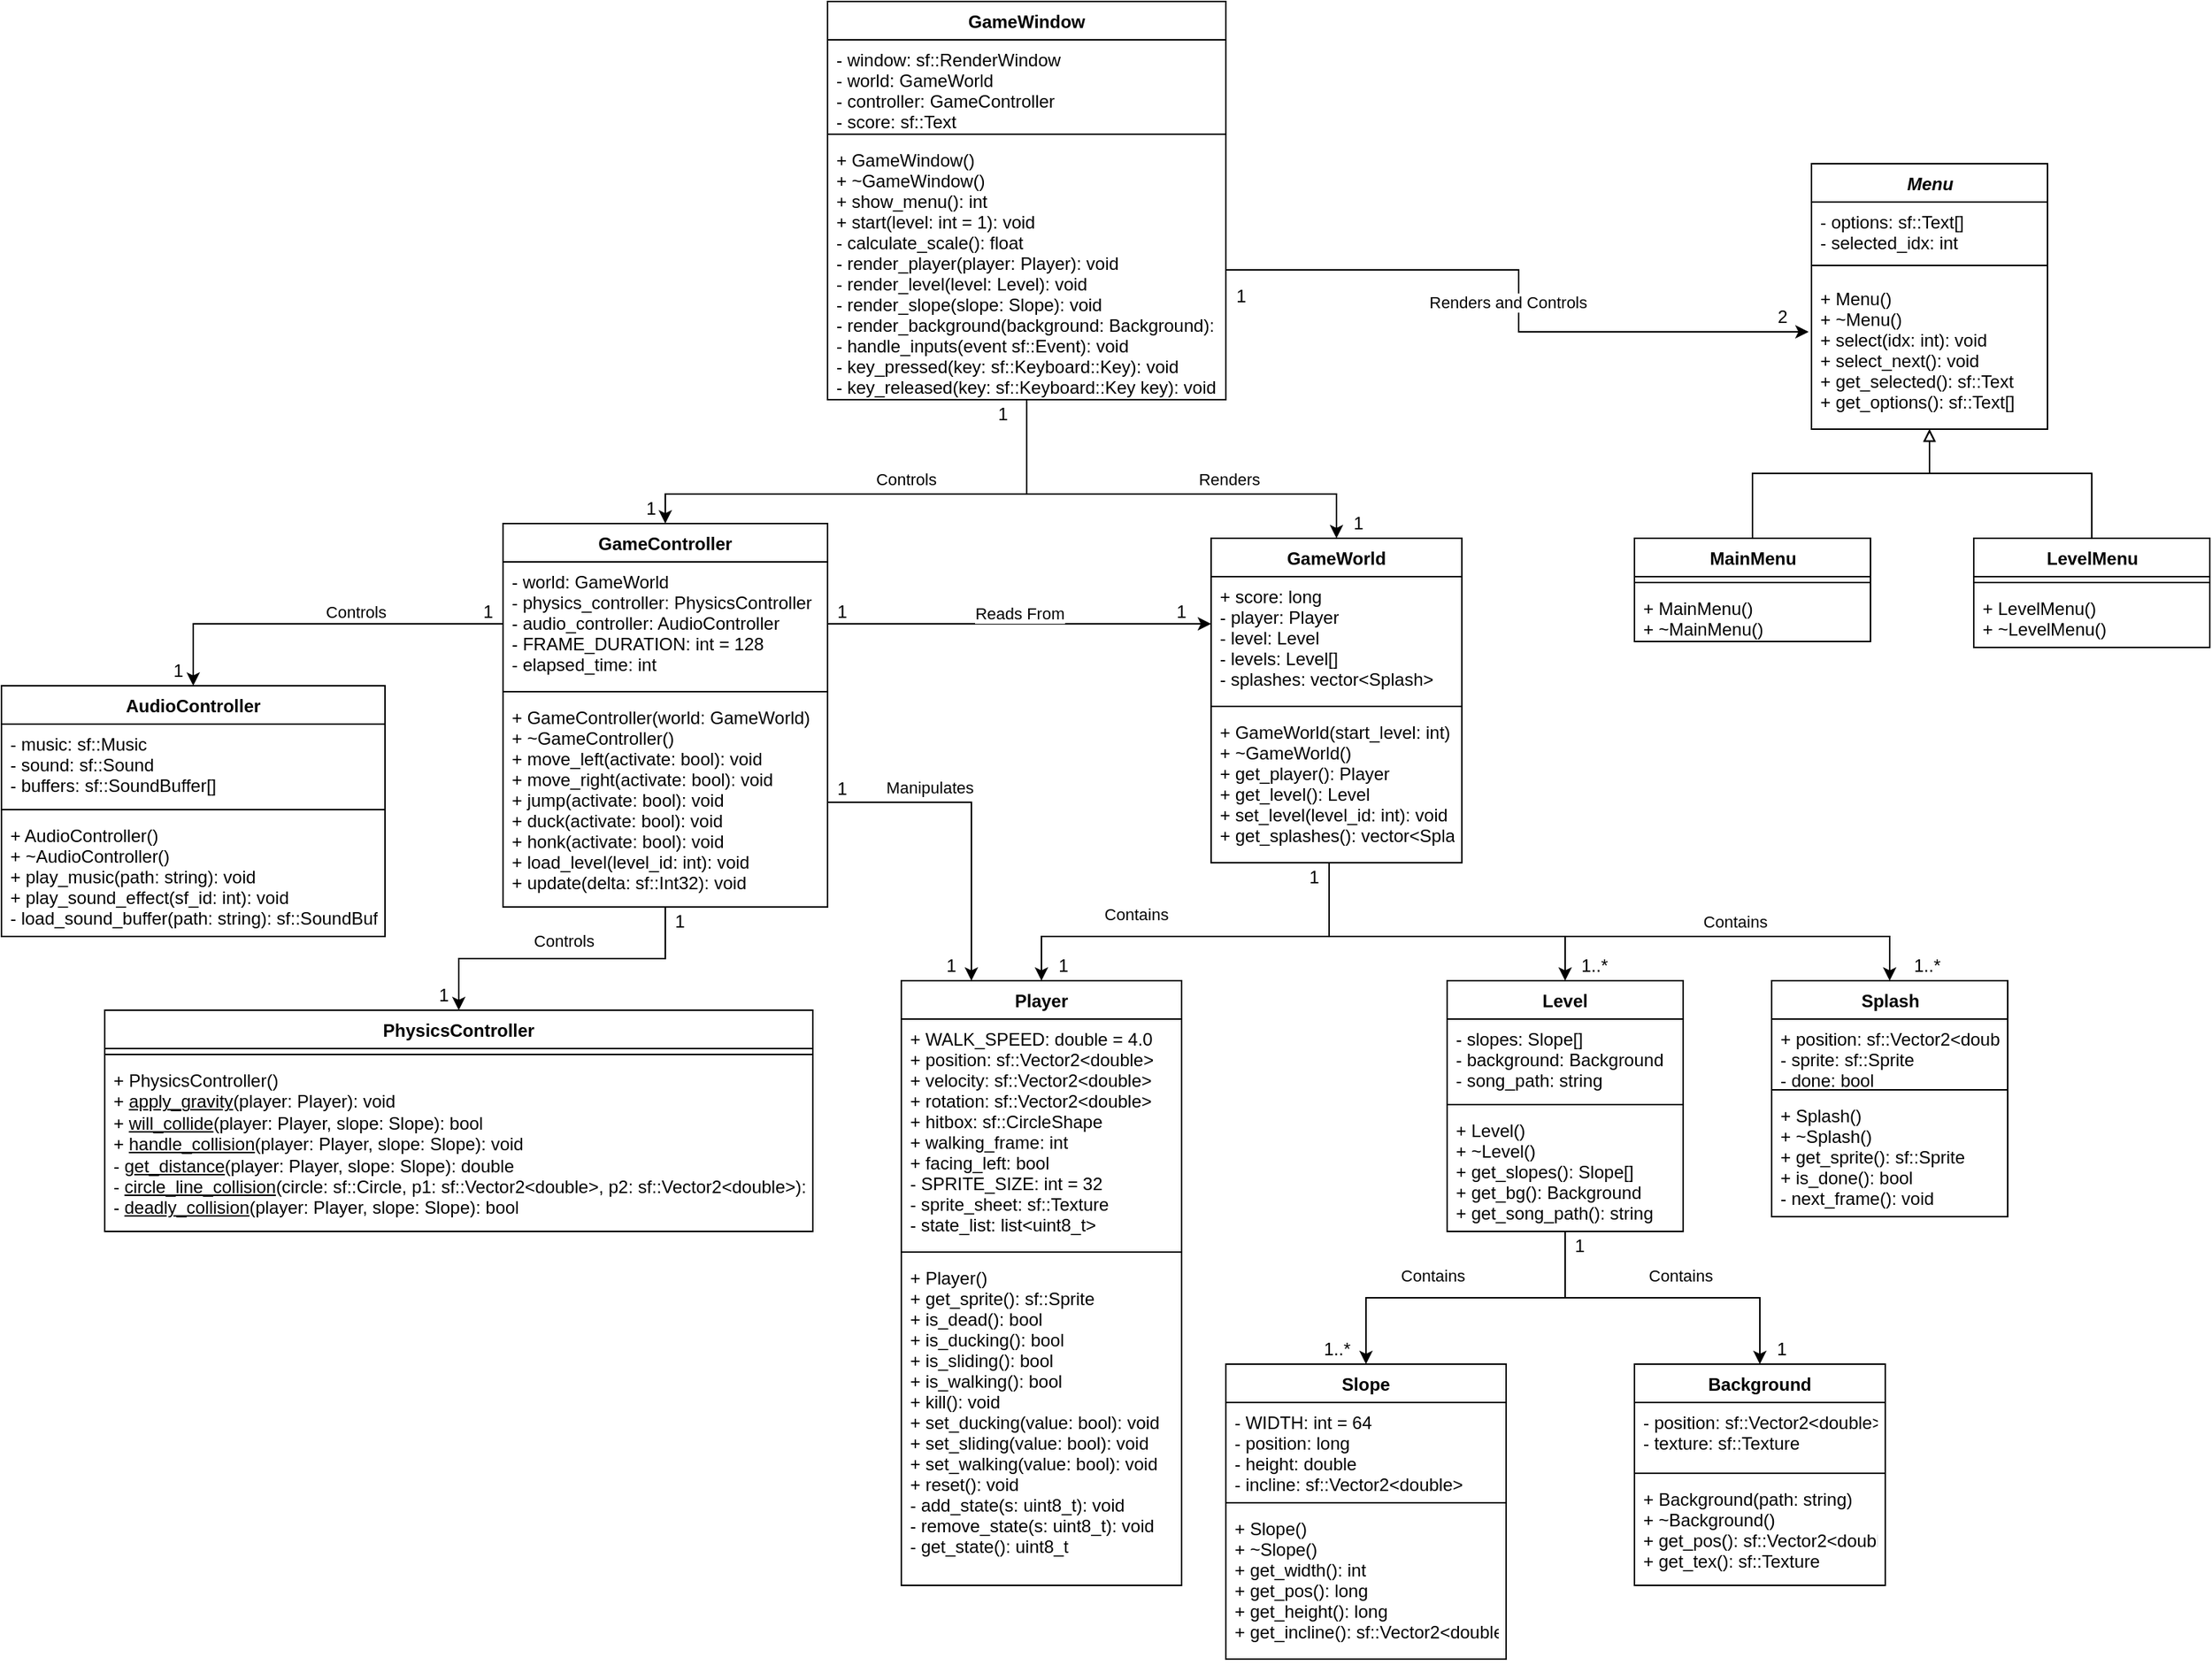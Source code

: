 <mxfile version="14.5.10" type="device"><diagram id="C5RBs43oDa-KdzZeNtuy" name="Page-1"><mxGraphModel dx="1277" dy="1945" grid="1" gridSize="10" guides="1" tooltips="1" connect="1" arrows="1" fold="1" page="1" pageScale="1" pageWidth="827" pageHeight="1169" math="0" shadow="0"><root><mxCell id="WIyWlLk6GJQsqaUBKTNV-0"/><mxCell id="WIyWlLk6GJQsqaUBKTNV-1" parent="WIyWlLk6GJQsqaUBKTNV-0"/><mxCell id="FPGtYIx3OwXAytiyDcyt-9" style="edgeStyle=orthogonalEdgeStyle;rounded=0;orthogonalLoop=1;jettySize=auto;html=1;exitX=0.5;exitY=1;exitDx=0;exitDy=0;entryX=0.5;entryY=0;entryDx=0;entryDy=0;" parent="WIyWlLk6GJQsqaUBKTNV-1" source="FPGtYIx3OwXAytiyDcyt-0" target="FPGtYIx3OwXAytiyDcyt-4" edge="1"><mxGeometry relative="1" as="geometry"><Array as="points"><mxPoint x="414" y="280"/><mxPoint x="169" y="280"/></Array></mxGeometry></mxCell><mxCell id="FPGtYIx3OwXAytiyDcyt-10" value="Controls" style="edgeLabel;html=1;align=center;verticalAlign=middle;resizable=0;points=[];" parent="FPGtYIx3OwXAytiyDcyt-9" vertex="1" connectable="0"><mxGeometry x="-0.326" y="1" relative="1" as="geometry"><mxPoint x="-35.59" y="-11" as="offset"/></mxGeometry></mxCell><mxCell id="jdO9IQjJDw6aLK4tdgTF-85" style="edgeStyle=orthogonalEdgeStyle;rounded=0;orthogonalLoop=1;jettySize=auto;html=1;exitX=0.5;exitY=1;exitDx=0;exitDy=0;entryX=0.5;entryY=0;entryDx=0;entryDy=0;" parent="WIyWlLk6GJQsqaUBKTNV-1" source="FPGtYIx3OwXAytiyDcyt-0" target="FPGtYIx3OwXAytiyDcyt-14" edge="1"><mxGeometry relative="1" as="geometry"><Array as="points"><mxPoint x="415" y="280"/><mxPoint x="625" y="280"/></Array></mxGeometry></mxCell><mxCell id="jdO9IQjJDw6aLK4tdgTF-86" value="Renders" style="edgeLabel;html=1;align=center;verticalAlign=middle;resizable=0;points=[];" parent="jdO9IQjJDw6aLK4tdgTF-85" vertex="1" connectable="0"><mxGeometry x="0.286" y="-1" relative="1" as="geometry"><mxPoint x="5" y="-11" as="offset"/></mxGeometry></mxCell><mxCell id="FPGtYIx3OwXAytiyDcyt-0" value="GameWindow" style="swimlane;fontStyle=1;align=center;verticalAlign=top;childLayout=stackLayout;horizontal=1;startSize=26;horizontalStack=0;resizeParent=1;resizeParentMax=0;resizeLast=0;collapsible=1;marginBottom=0;" parent="WIyWlLk6GJQsqaUBKTNV-1" vertex="1"><mxGeometry x="280" y="-54" width="270" height="270" as="geometry"/></mxCell><mxCell id="FPGtYIx3OwXAytiyDcyt-1" value="- window: sf::RenderWindow&#xA;- world: GameWorld&#xA;- controller: GameController&#xA;- score: sf::Text&#xA;" style="text;strokeColor=none;fillColor=none;align=left;verticalAlign=top;spacingLeft=4;spacingRight=4;overflow=hidden;rotatable=0;points=[[0,0.5],[1,0.5]];portConstraint=eastwest;" parent="FPGtYIx3OwXAytiyDcyt-0" vertex="1"><mxGeometry y="26" width="270" height="60" as="geometry"/></mxCell><mxCell id="FPGtYIx3OwXAytiyDcyt-2" value="" style="line;strokeWidth=1;fillColor=none;align=left;verticalAlign=middle;spacingTop=-1;spacingLeft=3;spacingRight=3;rotatable=0;labelPosition=right;points=[];portConstraint=eastwest;" parent="FPGtYIx3OwXAytiyDcyt-0" vertex="1"><mxGeometry y="86" width="270" height="8" as="geometry"/></mxCell><mxCell id="FPGtYIx3OwXAytiyDcyt-3" value="+ GameWindow()&#xA;+ ~GameWindow()&#xA;+ show_menu(): int&#xA;+ start(level: int = 1): void&#xA;- calculate_scale(): float&#xA;- render_player(player: Player): void&#xA;- render_level(level: Level): void&#xA;- render_slope(slope: Slope): void&#xA;- render_background(background: Background): void&#xA;- handle_inputs(event sf::Event): void&#xA;- key_pressed(key: sf::Keyboard::Key): void&#xA;- key_released(key: sf::Keyboard::Key key): void&#xA;&#xA;" style="text;strokeColor=none;fillColor=none;align=left;verticalAlign=top;spacingLeft=4;spacingRight=4;overflow=hidden;rotatable=0;points=[[0,0.5],[1,0.5]];portConstraint=eastwest;" parent="FPGtYIx3OwXAytiyDcyt-0" vertex="1"><mxGeometry y="94" width="270" height="176" as="geometry"/></mxCell><mxCell id="jdO9IQjJDw6aLK4tdgTF-69" style="edgeStyle=orthogonalEdgeStyle;rounded=0;orthogonalLoop=1;jettySize=auto;html=1;exitX=0.5;exitY=1;exitDx=0;exitDy=0;entryX=0.5;entryY=0;entryDx=0;entryDy=0;" parent="WIyWlLk6GJQsqaUBKTNV-1" source="FPGtYIx3OwXAytiyDcyt-4" target="jdO9IQjJDw6aLK4tdgTF-38" edge="1"><mxGeometry relative="1" as="geometry"/></mxCell><mxCell id="jdO9IQjJDw6aLK4tdgTF-70" value="Controls" style="edgeLabel;html=1;align=center;verticalAlign=middle;resizable=0;points=[];" parent="jdO9IQjJDw6aLK4tdgTF-69" vertex="1" connectable="0"><mxGeometry x="-0.068" y="-1" relative="1" as="geometry"><mxPoint x="-6.34" y="-11.5" as="offset"/></mxGeometry></mxCell><mxCell id="FPGtYIx3OwXAytiyDcyt-4" value="GameController" style="swimlane;fontStyle=1;align=center;verticalAlign=top;childLayout=stackLayout;horizontal=1;startSize=26;horizontalStack=0;resizeParent=1;resizeParentMax=0;resizeLast=0;collapsible=1;marginBottom=0;" parent="WIyWlLk6GJQsqaUBKTNV-1" vertex="1"><mxGeometry x="60" y="300" width="220" height="260" as="geometry"/></mxCell><mxCell id="FPGtYIx3OwXAytiyDcyt-5" value="- world: GameWorld&#xA;- physics_controller: PhysicsController&#xA;- audio_controller: AudioController&#xA;- FRAME_DURATION: int = 128&#xA;- elapsed_time: int&#xA;&#xA;&#xA;&#xA;" style="text;strokeColor=none;fillColor=none;align=left;verticalAlign=top;spacingLeft=4;spacingRight=4;overflow=hidden;rotatable=0;points=[[0,0.5],[1,0.5]];portConstraint=eastwest;" parent="FPGtYIx3OwXAytiyDcyt-4" vertex="1"><mxGeometry y="26" width="220" height="84" as="geometry"/></mxCell><mxCell id="FPGtYIx3OwXAytiyDcyt-6" value="" style="line;strokeWidth=1;fillColor=none;align=left;verticalAlign=middle;spacingTop=-1;spacingLeft=3;spacingRight=3;rotatable=0;labelPosition=right;points=[];portConstraint=eastwest;" parent="FPGtYIx3OwXAytiyDcyt-4" vertex="1"><mxGeometry y="110" width="220" height="8" as="geometry"/></mxCell><mxCell id="FPGtYIx3OwXAytiyDcyt-7" value="+ GameController(world: GameWorld)&#xA;+ ~GameController()&#xA;+ move_left(activate: bool): void&#xA;+ move_right(activate: bool): void&#xA;+ jump(activate: bool): void&#xA;+ duck(activate: bool): void&#xA;+ honk(activate: bool): void&#xA;+ load_level(level_id: int): void&#xA;+ update(delta: sf::Int32): void&#xA;" style="text;strokeColor=none;fillColor=none;align=left;verticalAlign=top;spacingLeft=4;spacingRight=4;overflow=hidden;rotatable=0;points=[[0,0.5],[1,0.5]];portConstraint=eastwest;" parent="FPGtYIx3OwXAytiyDcyt-4" vertex="1"><mxGeometry y="118" width="220" height="142" as="geometry"/></mxCell><mxCell id="FPGtYIx3OwXAytiyDcyt-11" value="1" style="text;html=1;strokeColor=none;fillColor=none;align=center;verticalAlign=middle;whiteSpace=wrap;rounded=0;" parent="WIyWlLk6GJQsqaUBKTNV-1" vertex="1"><mxGeometry x="384" y="216" width="30" height="20" as="geometry"/></mxCell><mxCell id="FPGtYIx3OwXAytiyDcyt-13" value="1" style="text;html=1;align=center;verticalAlign=middle;resizable=0;points=[];autosize=1;" parent="WIyWlLk6GJQsqaUBKTNV-1" vertex="1"><mxGeometry x="150" y="280" width="20" height="20" as="geometry"/></mxCell><mxCell id="jdO9IQjJDw6aLK4tdgTF-16" style="edgeStyle=orthogonalEdgeStyle;rounded=0;orthogonalLoop=1;jettySize=auto;html=1;exitX=0.5;exitY=1;exitDx=0;exitDy=0;entryX=0.5;entryY=0;entryDx=0;entryDy=0;" parent="WIyWlLk6GJQsqaUBKTNV-1" source="FPGtYIx3OwXAytiyDcyt-14" target="jdO9IQjJDw6aLK4tdgTF-0" edge="1"><mxGeometry relative="1" as="geometry"><Array as="points"><mxPoint x="620" y="580"/><mxPoint x="425" y="580"/></Array></mxGeometry></mxCell><mxCell id="jdO9IQjJDw6aLK4tdgTF-18" value="Contains" style="edgeLabel;html=1;align=center;verticalAlign=middle;resizable=0;points=[];" parent="jdO9IQjJDw6aLK4tdgTF-16" vertex="1" connectable="0"><mxGeometry x="0.192" y="-1" relative="1" as="geometry"><mxPoint x="-18.83" y="-14" as="offset"/></mxGeometry></mxCell><mxCell id="jdO9IQjJDw6aLK4tdgTF-79" style="edgeStyle=orthogonalEdgeStyle;rounded=0;orthogonalLoop=1;jettySize=auto;html=1;exitX=0.5;exitY=1;exitDx=0;exitDy=0;" parent="WIyWlLk6GJQsqaUBKTNV-1" source="FPGtYIx3OwXAytiyDcyt-14" target="jdO9IQjJDw6aLK4tdgTF-73" edge="1"><mxGeometry relative="1" as="geometry"><Array as="points"><mxPoint x="620" y="580"/><mxPoint x="1000" y="580"/></Array></mxGeometry></mxCell><mxCell id="jdO9IQjJDw6aLK4tdgTF-83" value="Contains" style="edgeLabel;html=1;align=center;verticalAlign=middle;resizable=0;points=[];" parent="jdO9IQjJDw6aLK4tdgTF-79" vertex="1" connectable="0"><mxGeometry x="0.419" y="-2" relative="1" as="geometry"><mxPoint y="-12" as="offset"/></mxGeometry></mxCell><mxCell id="jdO9IQjJDw6aLK4tdgTF-81" style="edgeStyle=orthogonalEdgeStyle;rounded=0;orthogonalLoop=1;jettySize=auto;html=1;exitX=0.5;exitY=1;exitDx=0;exitDy=0;entryX=0.5;entryY=0;entryDx=0;entryDy=0;" parent="WIyWlLk6GJQsqaUBKTNV-1" source="FPGtYIx3OwXAytiyDcyt-14" target="jdO9IQjJDw6aLK4tdgTF-47" edge="1"><mxGeometry relative="1" as="geometry"><Array as="points"><mxPoint x="620" y="580"/><mxPoint x="780" y="580"/></Array></mxGeometry></mxCell><mxCell id="FPGtYIx3OwXAytiyDcyt-14" value="GameWorld" style="swimlane;fontStyle=1;align=center;verticalAlign=top;childLayout=stackLayout;horizontal=1;startSize=26;horizontalStack=0;resizeParent=1;resizeParentMax=0;resizeLast=0;collapsible=1;marginBottom=0;" parent="WIyWlLk6GJQsqaUBKTNV-1" vertex="1"><mxGeometry x="540" y="310" width="170" height="220" as="geometry"/></mxCell><mxCell id="FPGtYIx3OwXAytiyDcyt-15" value="+ score: long&#xA;- player: Player&#xA;- level: Level&#xA;- levels: Level[]&#xA;- splashes: vector&lt;Splash&gt;&#xA;&#xA;" style="text;strokeColor=none;fillColor=none;align=left;verticalAlign=top;spacingLeft=4;spacingRight=4;overflow=hidden;rotatable=0;points=[[0,0.5],[1,0.5]];portConstraint=eastwest;" parent="FPGtYIx3OwXAytiyDcyt-14" vertex="1"><mxGeometry y="26" width="170" height="84" as="geometry"/></mxCell><mxCell id="FPGtYIx3OwXAytiyDcyt-16" value="" style="line;strokeWidth=1;fillColor=none;align=left;verticalAlign=middle;spacingTop=-1;spacingLeft=3;spacingRight=3;rotatable=0;labelPosition=right;points=[];portConstraint=eastwest;" parent="FPGtYIx3OwXAytiyDcyt-14" vertex="1"><mxGeometry y="110" width="170" height="8" as="geometry"/></mxCell><mxCell id="FPGtYIx3OwXAytiyDcyt-17" value="+ GameWorld(start_level: int)&#xA;+ ~GameWorld()&#xA;+ get_player(): Player&#xA;+ get_level(): Level&#xA;+ set_level(level_id: int): void&#xA;+ get_splashes(): vector&lt;Splash&gt;&#xA;&#xA;&#xA;" style="text;strokeColor=none;fillColor=none;align=left;verticalAlign=top;spacingLeft=4;spacingRight=4;overflow=hidden;rotatable=0;points=[[0,0.5],[1,0.5]];portConstraint=eastwest;" parent="FPGtYIx3OwXAytiyDcyt-14" vertex="1"><mxGeometry y="118" width="170" height="102" as="geometry"/></mxCell><mxCell id="FPGtYIx3OwXAytiyDcyt-21" value="1" style="text;html=1;strokeColor=none;fillColor=none;align=center;verticalAlign=middle;whiteSpace=wrap;rounded=0;" parent="WIyWlLk6GJQsqaUBKTNV-1" vertex="1"><mxGeometry x="620" y="290" width="40" height="20" as="geometry"/></mxCell><mxCell id="jdO9IQjJDw6aLK4tdgTF-0" value="Player" style="swimlane;fontStyle=1;align=center;verticalAlign=top;childLayout=stackLayout;horizontal=1;startSize=26;horizontalStack=0;resizeParent=1;resizeParentMax=0;resizeLast=0;collapsible=1;marginBottom=0;" parent="WIyWlLk6GJQsqaUBKTNV-1" vertex="1"><mxGeometry x="330" y="610" width="190" height="410" as="geometry"/></mxCell><mxCell id="jdO9IQjJDw6aLK4tdgTF-1" value="+ WALK_SPEED: double = 4.0&#xA;+ position: sf::Vector2&lt;double&gt;&#xA;+ velocity: sf::Vector2&lt;double&gt;&#xA;+ rotation: sf::Vector2&lt;double&gt;&#xA;+ hitbox: sf::CircleShape&#xA;+ walking_frame: int&#xA;+ facing_left: bool&#xA;- SPRITE_SIZE: int = 32&#xA;- sprite_sheet: sf::Texture&#xA;- state_list: list&lt;uint8_t&gt;&#xA;&#xA;&#xA;" style="text;strokeColor=none;fillColor=none;align=left;verticalAlign=top;spacingLeft=4;spacingRight=4;overflow=hidden;rotatable=0;points=[[0,0.5],[1,0.5]];portConstraint=eastwest;" parent="jdO9IQjJDw6aLK4tdgTF-0" vertex="1"><mxGeometry y="26" width="190" height="154" as="geometry"/></mxCell><mxCell id="jdO9IQjJDw6aLK4tdgTF-2" value="" style="line;strokeWidth=1;fillColor=none;align=left;verticalAlign=middle;spacingTop=-1;spacingLeft=3;spacingRight=3;rotatable=0;labelPosition=right;points=[];portConstraint=eastwest;" parent="jdO9IQjJDw6aLK4tdgTF-0" vertex="1"><mxGeometry y="180" width="190" height="8" as="geometry"/></mxCell><mxCell id="jdO9IQjJDw6aLK4tdgTF-3" value="+ Player()&#xA;+ get_sprite(): sf::Sprite&#xA;+ is_dead(): bool&#xA;+ is_ducking(): bool&#xA;+ is_sliding(): bool&#xA;+ is_walking(): bool&#xA;+ kill(): void&#xA;+ set_ducking(value: bool): void&#xA;+ set_sliding(value: bool): void&#xA;+ set_walking(value: bool): void&#xA;+ reset(): void&#xA;- add_state(s: uint8_t): void&#xA;- remove_state(s: uint8_t): void&#xA;- get_state(): uint8_t&#xA;&#xA;" style="text;strokeColor=none;fillColor=none;align=left;verticalAlign=top;spacingLeft=4;spacingRight=4;overflow=hidden;rotatable=0;points=[[0,0.5],[1,0.5]];portConstraint=eastwest;" parent="jdO9IQjJDw6aLK4tdgTF-0" vertex="1"><mxGeometry y="188" width="190" height="222" as="geometry"/></mxCell><mxCell id="jdO9IQjJDw6aLK4tdgTF-4" value="Slope" style="swimlane;fontStyle=1;align=center;verticalAlign=top;childLayout=stackLayout;horizontal=1;startSize=26;horizontalStack=0;resizeParent=1;resizeParentMax=0;resizeLast=0;collapsible=1;marginBottom=0;" parent="WIyWlLk6GJQsqaUBKTNV-1" vertex="1"><mxGeometry x="550" y="870" width="190" height="200" as="geometry"/></mxCell><mxCell id="jdO9IQjJDw6aLK4tdgTF-5" value="- WIDTH: int = 64&#xA;- position: long&#xA;- height: double&#xA;- incline: sf::Vector2&lt;double&gt;" style="text;strokeColor=none;fillColor=none;align=left;verticalAlign=top;spacingLeft=4;spacingRight=4;overflow=hidden;rotatable=0;points=[[0,0.5],[1,0.5]];portConstraint=eastwest;" parent="jdO9IQjJDw6aLK4tdgTF-4" vertex="1"><mxGeometry y="26" width="190" height="64" as="geometry"/></mxCell><mxCell id="jdO9IQjJDw6aLK4tdgTF-6" value="" style="line;strokeWidth=1;fillColor=none;align=left;verticalAlign=middle;spacingTop=-1;spacingLeft=3;spacingRight=3;rotatable=0;labelPosition=right;points=[];portConstraint=eastwest;" parent="jdO9IQjJDw6aLK4tdgTF-4" vertex="1"><mxGeometry y="90" width="190" height="8" as="geometry"/></mxCell><mxCell id="jdO9IQjJDw6aLK4tdgTF-7" value="+ Slope()&#xA;+ ~Slope()&#xA;+ get_width(): int&#xA;+ get_pos(): long&#xA;+ get_height(): long&#xA;+ get_incline(): sf::Vector2&lt;double&gt;&#xA;" style="text;strokeColor=none;fillColor=none;align=left;verticalAlign=top;spacingLeft=4;spacingRight=4;overflow=hidden;rotatable=0;points=[[0,0.5],[1,0.5]];portConstraint=eastwest;" parent="jdO9IQjJDw6aLK4tdgTF-4" vertex="1"><mxGeometry y="98" width="190" height="102" as="geometry"/></mxCell><mxCell id="jdO9IQjJDw6aLK4tdgTF-12" value="Background" style="swimlane;fontStyle=1;align=center;verticalAlign=top;childLayout=stackLayout;horizontal=1;startSize=26;horizontalStack=0;resizeParent=1;resizeParentMax=0;resizeLast=0;collapsible=1;marginBottom=0;" parent="WIyWlLk6GJQsqaUBKTNV-1" vertex="1"><mxGeometry x="827" y="870" width="170" height="150" as="geometry"/></mxCell><mxCell id="jdO9IQjJDw6aLK4tdgTF-13" value="- position: sf::Vector2&lt;double&gt;&#xA;- texture: sf::Texture&#xA;" style="text;strokeColor=none;fillColor=none;align=left;verticalAlign=top;spacingLeft=4;spacingRight=4;overflow=hidden;rotatable=0;points=[[0,0.5],[1,0.5]];portConstraint=eastwest;" parent="jdO9IQjJDw6aLK4tdgTF-12" vertex="1"><mxGeometry y="26" width="170" height="44" as="geometry"/></mxCell><mxCell id="jdO9IQjJDw6aLK4tdgTF-14" value="" style="line;strokeWidth=1;fillColor=none;align=left;verticalAlign=middle;spacingTop=-1;spacingLeft=3;spacingRight=3;rotatable=0;labelPosition=right;points=[];portConstraint=eastwest;" parent="jdO9IQjJDw6aLK4tdgTF-12" vertex="1"><mxGeometry y="70" width="170" height="8" as="geometry"/></mxCell><mxCell id="jdO9IQjJDw6aLK4tdgTF-15" value="+ Background(path: string)&#xA;+ ~Background()&#xA;+ get_pos(): sf::Vector2&lt;double&gt;&#xA;+ get_tex(): sf::Texture&#xA;" style="text;strokeColor=none;fillColor=none;align=left;verticalAlign=top;spacingLeft=4;spacingRight=4;overflow=hidden;rotatable=0;points=[[0,0.5],[1,0.5]];portConstraint=eastwest;" parent="jdO9IQjJDw6aLK4tdgTF-12" vertex="1"><mxGeometry y="78" width="170" height="72" as="geometry"/></mxCell><mxCell id="jdO9IQjJDw6aLK4tdgTF-20" value="1" style="text;html=1;strokeColor=none;fillColor=none;align=center;verticalAlign=middle;whiteSpace=wrap;rounded=0;" parent="WIyWlLk6GJQsqaUBKTNV-1" vertex="1"><mxGeometry x="590" y="530" width="40" height="20" as="geometry"/></mxCell><mxCell id="jdO9IQjJDw6aLK4tdgTF-21" value="1" style="text;html=1;strokeColor=none;fillColor=none;align=center;verticalAlign=middle;whiteSpace=wrap;rounded=0;" parent="WIyWlLk6GJQsqaUBKTNV-1" vertex="1"><mxGeometry x="420" y="590" width="40" height="20" as="geometry"/></mxCell><mxCell id="jdO9IQjJDw6aLK4tdgTF-22" value="1..*" style="text;html=1;strokeColor=none;fillColor=none;align=center;verticalAlign=middle;whiteSpace=wrap;rounded=0;" parent="WIyWlLk6GJQsqaUBKTNV-1" vertex="1"><mxGeometry x="780" y="590" width="40" height="20" as="geometry"/></mxCell><mxCell id="jdO9IQjJDw6aLK4tdgTF-29" value="1..*" style="text;html=1;align=center;verticalAlign=middle;resizable=0;points=[];autosize=1;" parent="WIyWlLk6GJQsqaUBKTNV-1" vertex="1"><mxGeometry x="610" y="850" width="30" height="20" as="geometry"/></mxCell><mxCell id="jdO9IQjJDw6aLK4tdgTF-33" value="1" style="text;html=1;strokeColor=none;fillColor=none;align=center;verticalAlign=middle;whiteSpace=wrap;rounded=0;" parent="WIyWlLk6GJQsqaUBKTNV-1" vertex="1"><mxGeometry x="907" y="850" width="40" height="20" as="geometry"/></mxCell><mxCell id="jdO9IQjJDw6aLK4tdgTF-38" value="PhysicsController" style="swimlane;fontStyle=1;align=center;verticalAlign=top;childLayout=stackLayout;horizontal=1;startSize=26;horizontalStack=0;resizeParent=1;resizeParentMax=0;resizeLast=0;collapsible=1;marginBottom=0;" parent="WIyWlLk6GJQsqaUBKTNV-1" vertex="1"><mxGeometry x="-210" y="630" width="480" height="150" as="geometry"/></mxCell><mxCell id="jdO9IQjJDw6aLK4tdgTF-40" value="" style="line;strokeWidth=1;fillColor=none;align=left;verticalAlign=middle;spacingTop=-1;spacingLeft=3;spacingRight=3;rotatable=0;labelPosition=right;points=[];portConstraint=eastwest;" parent="jdO9IQjJDw6aLK4tdgTF-38" vertex="1"><mxGeometry y="26" width="480" height="8" as="geometry"/></mxCell><mxCell id="jdO9IQjJDw6aLK4tdgTF-41" value="+ PhysicsController()&lt;br&gt;+ &lt;u&gt;apply_gravity&lt;/u&gt;(player: Player): void&lt;br&gt;+ &lt;u&gt;will_collide&lt;/u&gt;(player: Player, slope: Slope): bool&lt;br&gt;+ &lt;u&gt;handle_collision&lt;/u&gt;(player: Player, slope: Slope): void&lt;br&gt;- &lt;u&gt;get_distance&lt;/u&gt;(player: Player, slope: Slope): double&lt;br&gt;- &lt;u&gt;circle_line_collision&lt;/u&gt;(circle: sf::Circle, p1: sf::Vector2&amp;lt;double&amp;gt;, p2: sf::Vector2&amp;lt;double&amp;gt;): bool&lt;br&gt;- &lt;u&gt;deadly_collision&lt;/u&gt;(player: Player, slope: Slope): bool" style="text;strokeColor=none;fillColor=none;align=left;verticalAlign=top;spacingLeft=4;spacingRight=4;overflow=hidden;rotatable=0;points=[[0,0.5],[1,0.5]];portConstraint=eastwest;html=1;" parent="jdO9IQjJDw6aLK4tdgTF-38" vertex="1"><mxGeometry y="34" width="480" height="116" as="geometry"/></mxCell><mxCell id="jdO9IQjJDw6aLK4tdgTF-43" style="edgeStyle=orthogonalEdgeStyle;rounded=0;orthogonalLoop=1;jettySize=auto;html=1;exitX=1;exitY=0.5;exitDx=0;exitDy=0;entryX=0.25;entryY=0;entryDx=0;entryDy=0;" parent="WIyWlLk6GJQsqaUBKTNV-1" source="FPGtYIx3OwXAytiyDcyt-7" target="jdO9IQjJDw6aLK4tdgTF-0" edge="1"><mxGeometry relative="1" as="geometry"/></mxCell><mxCell id="jdO9IQjJDw6aLK4tdgTF-44" value="Manipulates" style="edgeLabel;html=1;align=center;verticalAlign=middle;resizable=0;points=[];" parent="jdO9IQjJDw6aLK4tdgTF-43" vertex="1" connectable="0"><mxGeometry x="-0.356" y="1" relative="1" as="geometry"><mxPoint x="-2.07" y="-9" as="offset"/></mxGeometry></mxCell><mxCell id="jdO9IQjJDw6aLK4tdgTF-45" value="1" style="text;html=1;strokeColor=none;fillColor=none;align=center;verticalAlign=middle;whiteSpace=wrap;rounded=0;" parent="WIyWlLk6GJQsqaUBKTNV-1" vertex="1"><mxGeometry x="270" y="470" width="40" height="20" as="geometry"/></mxCell><mxCell id="jdO9IQjJDw6aLK4tdgTF-46" value="1" style="text;html=1;strokeColor=none;fillColor=none;align=center;verticalAlign=middle;whiteSpace=wrap;rounded=0;" parent="WIyWlLk6GJQsqaUBKTNV-1" vertex="1"><mxGeometry x="344" y="590" width="40" height="20" as="geometry"/></mxCell><mxCell id="jdO9IQjJDw6aLK4tdgTF-52" style="edgeStyle=orthogonalEdgeStyle;rounded=0;orthogonalLoop=1;jettySize=auto;html=1;exitX=0.5;exitY=1;exitDx=0;exitDy=0;entryX=0.5;entryY=0;entryDx=0;entryDy=0;" parent="WIyWlLk6GJQsqaUBKTNV-1" source="jdO9IQjJDw6aLK4tdgTF-47" target="jdO9IQjJDw6aLK4tdgTF-4" edge="1"><mxGeometry relative="1" as="geometry"/></mxCell><mxCell id="jdO9IQjJDw6aLK4tdgTF-54" value="Contains" style="edgeLabel;html=1;align=center;verticalAlign=middle;resizable=0;points=[];" parent="jdO9IQjJDw6aLK4tdgTF-52" vertex="1" connectable="0"><mxGeometry x="-0.21" y="3" relative="1" as="geometry"><mxPoint x="-46.03" y="-18" as="offset"/></mxGeometry></mxCell><mxCell id="jdO9IQjJDw6aLK4tdgTF-53" style="edgeStyle=orthogonalEdgeStyle;rounded=0;orthogonalLoop=1;jettySize=auto;html=1;exitX=0.5;exitY=1;exitDx=0;exitDy=0;entryX=0.5;entryY=0;entryDx=0;entryDy=0;" parent="WIyWlLk6GJQsqaUBKTNV-1" source="jdO9IQjJDw6aLK4tdgTF-47" target="jdO9IQjJDw6aLK4tdgTF-12" edge="1"><mxGeometry relative="1" as="geometry"/></mxCell><mxCell id="jdO9IQjJDw6aLK4tdgTF-55" value="Contains" style="edgeLabel;html=1;align=center;verticalAlign=middle;resizable=0;points=[];" parent="jdO9IQjJDw6aLK4tdgTF-53" vertex="1" connectable="0"><mxGeometry x="0.079" y="-2" relative="1" as="geometry"><mxPoint x="2.59" y="-17" as="offset"/></mxGeometry></mxCell><mxCell id="jdO9IQjJDw6aLK4tdgTF-47" value="Level" style="swimlane;fontStyle=1;align=center;verticalAlign=top;childLayout=stackLayout;horizontal=1;startSize=26;horizontalStack=0;resizeParent=1;resizeParentMax=0;resizeLast=0;collapsible=1;marginBottom=0;" parent="WIyWlLk6GJQsqaUBKTNV-1" vertex="1"><mxGeometry x="700" y="610" width="160" height="170" as="geometry"/></mxCell><mxCell id="jdO9IQjJDw6aLK4tdgTF-48" value="- slopes: Slope[]&#xA;- background: Background&#xA;- song_path: string &#xA;&#xA;&#xA;" style="text;strokeColor=none;fillColor=none;align=left;verticalAlign=top;spacingLeft=4;spacingRight=4;overflow=hidden;rotatable=0;points=[[0,0.5],[1,0.5]];portConstraint=eastwest;" parent="jdO9IQjJDw6aLK4tdgTF-47" vertex="1"><mxGeometry y="26" width="160" height="54" as="geometry"/></mxCell><mxCell id="jdO9IQjJDw6aLK4tdgTF-49" value="" style="line;strokeWidth=1;fillColor=none;align=left;verticalAlign=middle;spacingTop=-1;spacingLeft=3;spacingRight=3;rotatable=0;labelPosition=right;points=[];portConstraint=eastwest;" parent="jdO9IQjJDw6aLK4tdgTF-47" vertex="1"><mxGeometry y="80" width="160" height="8" as="geometry"/></mxCell><mxCell id="jdO9IQjJDw6aLK4tdgTF-50" value="+ Level()&#xA;+ ~Level()&#xA;+ get_slopes(): Slope[]&#xA;+ get_bg(): Background&#xA;+ get_song_path(): string&#xA;" style="text;strokeColor=none;fillColor=none;align=left;verticalAlign=top;spacingLeft=4;spacingRight=4;overflow=hidden;rotatable=0;points=[[0,0.5],[1,0.5]];portConstraint=eastwest;" parent="jdO9IQjJDw6aLK4tdgTF-47" vertex="1"><mxGeometry y="88" width="160" height="82" as="geometry"/></mxCell><mxCell id="jdO9IQjJDw6aLK4tdgTF-56" value="1" style="text;html=1;strokeColor=none;fillColor=none;align=center;verticalAlign=middle;whiteSpace=wrap;rounded=0;" parent="WIyWlLk6GJQsqaUBKTNV-1" vertex="1"><mxGeometry x="770" y="780" width="40" height="20" as="geometry"/></mxCell><mxCell id="jdO9IQjJDw6aLK4tdgTF-57" value="AudioController" style="swimlane;fontStyle=1;align=center;verticalAlign=top;childLayout=stackLayout;horizontal=1;startSize=26;horizontalStack=0;resizeParent=1;resizeParentMax=0;resizeLast=0;collapsible=1;marginBottom=0;" parent="WIyWlLk6GJQsqaUBKTNV-1" vertex="1"><mxGeometry x="-280" y="410" width="260" height="170" as="geometry"/></mxCell><mxCell id="jdO9IQjJDw6aLK4tdgTF-58" value="- music: sf::Music&#xA;- sound: sf::Sound&#xA;- buffers: sf::SoundBuffer[]&#xA;" style="text;strokeColor=none;fillColor=none;align=left;verticalAlign=top;spacingLeft=4;spacingRight=4;overflow=hidden;rotatable=0;points=[[0,0.5],[1,0.5]];portConstraint=eastwest;" parent="jdO9IQjJDw6aLK4tdgTF-57" vertex="1"><mxGeometry y="26" width="260" height="54" as="geometry"/></mxCell><mxCell id="jdO9IQjJDw6aLK4tdgTF-59" value="" style="line;strokeWidth=1;fillColor=none;align=left;verticalAlign=middle;spacingTop=-1;spacingLeft=3;spacingRight=3;rotatable=0;labelPosition=right;points=[];portConstraint=eastwest;" parent="jdO9IQjJDw6aLK4tdgTF-57" vertex="1"><mxGeometry y="80" width="260" height="8" as="geometry"/></mxCell><mxCell id="jdO9IQjJDw6aLK4tdgTF-60" value="+ AudioController()&#xA;+ ~AudioController()&#xA;+ play_music(path: string): void&#xA;+ play_sound_effect(sf_id: int): void&#xA;- load_sound_buffer(path: string): sf::SoundBuffer&#xA;" style="text;strokeColor=none;fillColor=none;align=left;verticalAlign=top;spacingLeft=4;spacingRight=4;overflow=hidden;rotatable=0;points=[[0,0.5],[1,0.5]];portConstraint=eastwest;" parent="jdO9IQjJDw6aLK4tdgTF-57" vertex="1"><mxGeometry y="88" width="260" height="82" as="geometry"/></mxCell><mxCell id="jdO9IQjJDw6aLK4tdgTF-61" style="edgeStyle=orthogonalEdgeStyle;rounded=0;orthogonalLoop=1;jettySize=auto;html=1;exitX=0;exitY=0.5;exitDx=0;exitDy=0;entryX=0.5;entryY=0;entryDx=0;entryDy=0;" parent="WIyWlLk6GJQsqaUBKTNV-1" source="FPGtYIx3OwXAytiyDcyt-5" target="jdO9IQjJDw6aLK4tdgTF-57" edge="1"><mxGeometry relative="1" as="geometry"/></mxCell><mxCell id="jdO9IQjJDw6aLK4tdgTF-62" value="Controls" style="edgeLabel;html=1;align=center;verticalAlign=middle;resizable=0;points=[];" parent="jdO9IQjJDw6aLK4tdgTF-61" vertex="1" connectable="0"><mxGeometry x="0.175" relative="1" as="geometry"><mxPoint x="47.55" y="-7.97" as="offset"/></mxGeometry></mxCell><mxCell id="jdO9IQjJDw6aLK4tdgTF-63" value="1" style="text;html=1;strokeColor=none;fillColor=none;align=center;verticalAlign=middle;whiteSpace=wrap;rounded=0;" parent="WIyWlLk6GJQsqaUBKTNV-1" vertex="1"><mxGeometry x="30" y="350" width="40" height="20" as="geometry"/></mxCell><mxCell id="jdO9IQjJDw6aLK4tdgTF-64" value="1" style="text;html=1;strokeColor=none;fillColor=none;align=center;verticalAlign=middle;whiteSpace=wrap;rounded=0;" parent="WIyWlLk6GJQsqaUBKTNV-1" vertex="1"><mxGeometry x="-180" y="390" width="40" height="20" as="geometry"/></mxCell><mxCell id="jdO9IQjJDw6aLK4tdgTF-65" style="edgeStyle=orthogonalEdgeStyle;rounded=0;orthogonalLoop=1;jettySize=auto;html=1;exitX=1;exitY=0.5;exitDx=0;exitDy=0;" parent="WIyWlLk6GJQsqaUBKTNV-1" source="FPGtYIx3OwXAytiyDcyt-5" edge="1"><mxGeometry relative="1" as="geometry"><mxPoint x="540" y="368" as="targetPoint"/></mxGeometry></mxCell><mxCell id="jdO9IQjJDw6aLK4tdgTF-66" value="Reads From" style="edgeLabel;html=1;align=center;verticalAlign=middle;resizable=0;points=[];" parent="jdO9IQjJDw6aLK4tdgTF-65" vertex="1" connectable="0"><mxGeometry x="0.209" y="-1" relative="1" as="geometry"><mxPoint x="-26.93" y="-9" as="offset"/></mxGeometry></mxCell><mxCell id="jdO9IQjJDw6aLK4tdgTF-67" value="1" style="text;html=1;strokeColor=none;fillColor=none;align=center;verticalAlign=middle;whiteSpace=wrap;rounded=0;" parent="WIyWlLk6GJQsqaUBKTNV-1" vertex="1"><mxGeometry x="270" y="350" width="40" height="20" as="geometry"/></mxCell><mxCell id="jdO9IQjJDw6aLK4tdgTF-68" value="1" style="text;html=1;strokeColor=none;fillColor=none;align=center;verticalAlign=middle;whiteSpace=wrap;rounded=0;" parent="WIyWlLk6GJQsqaUBKTNV-1" vertex="1"><mxGeometry x="500" y="350" width="40" height="20" as="geometry"/></mxCell><mxCell id="jdO9IQjJDw6aLK4tdgTF-71" value="1" style="text;html=1;strokeColor=none;fillColor=none;align=center;verticalAlign=middle;whiteSpace=wrap;rounded=0;" parent="WIyWlLk6GJQsqaUBKTNV-1" vertex="1"><mxGeometry y="610" width="40" height="20" as="geometry"/></mxCell><mxCell id="jdO9IQjJDw6aLK4tdgTF-72" value="1" style="text;html=1;strokeColor=none;fillColor=none;align=center;verticalAlign=middle;whiteSpace=wrap;rounded=0;" parent="WIyWlLk6GJQsqaUBKTNV-1" vertex="1"><mxGeometry x="160" y="560" width="40" height="20" as="geometry"/></mxCell><mxCell id="jdO9IQjJDw6aLK4tdgTF-73" value="Splash" style="swimlane;fontStyle=1;align=center;verticalAlign=top;childLayout=stackLayout;horizontal=1;startSize=26;horizontalStack=0;resizeParent=1;resizeParentMax=0;resizeLast=0;collapsible=1;marginBottom=0;html=1;" parent="WIyWlLk6GJQsqaUBKTNV-1" vertex="1"><mxGeometry x="920" y="610" width="160" height="160" as="geometry"/></mxCell><mxCell id="jdO9IQjJDw6aLK4tdgTF-74" value="+ position: sf::Vector2&lt;double&gt;&#xA;- sprite: sf::Sprite&#xA;- done: bool" style="text;strokeColor=none;fillColor=none;align=left;verticalAlign=top;spacingLeft=4;spacingRight=4;overflow=hidden;rotatable=0;points=[[0,0.5],[1,0.5]];portConstraint=eastwest;" parent="jdO9IQjJDw6aLK4tdgTF-73" vertex="1"><mxGeometry y="26" width="160" height="44" as="geometry"/></mxCell><mxCell id="jdO9IQjJDw6aLK4tdgTF-75" value="" style="line;strokeWidth=1;fillColor=none;align=left;verticalAlign=middle;spacingTop=-1;spacingLeft=3;spacingRight=3;rotatable=0;labelPosition=right;points=[];portConstraint=eastwest;" parent="jdO9IQjJDw6aLK4tdgTF-73" vertex="1"><mxGeometry y="70" width="160" height="8" as="geometry"/></mxCell><mxCell id="jdO9IQjJDw6aLK4tdgTF-76" value="+ Splash()&#xA;+ ~Splash()&#xA;+ get_sprite(): sf::Sprite&#xA;+ is_done(): bool&#xA;- next_frame(): void" style="text;strokeColor=none;fillColor=none;align=left;verticalAlign=top;spacingLeft=4;spacingRight=4;overflow=hidden;rotatable=0;points=[[0,0.5],[1,0.5]];portConstraint=eastwest;" parent="jdO9IQjJDw6aLK4tdgTF-73" vertex="1"><mxGeometry y="78" width="160" height="82" as="geometry"/></mxCell><mxCell id="jdO9IQjJDw6aLK4tdgTF-80" value="1..*" style="text;html=1;align=center;verticalAlign=middle;resizable=0;points=[];autosize=1;" parent="WIyWlLk6GJQsqaUBKTNV-1" vertex="1"><mxGeometry x="1010" y="590" width="30" height="20" as="geometry"/></mxCell><mxCell id="V_VjgK65y18uV8xeZaRk-0" value="&lt;i&gt;Menu&lt;/i&gt;" style="swimlane;fontStyle=1;align=center;verticalAlign=top;childLayout=stackLayout;horizontal=1;startSize=26;horizontalStack=0;resizeParent=1;resizeParentMax=0;resizeLast=0;collapsible=1;marginBottom=0;html=1;" parent="WIyWlLk6GJQsqaUBKTNV-1" vertex="1"><mxGeometry x="947" y="56" width="160" height="180" as="geometry"/></mxCell><mxCell id="V_VjgK65y18uV8xeZaRk-1" value="- options: sf::Text[]&#xA;- selected_idx: int&#xA;" style="text;strokeColor=none;fillColor=none;align=left;verticalAlign=top;spacingLeft=4;spacingRight=4;overflow=hidden;rotatable=0;points=[[0,0.5],[1,0.5]];portConstraint=eastwest;" parent="V_VjgK65y18uV8xeZaRk-0" vertex="1"><mxGeometry y="26" width="160" height="34" as="geometry"/></mxCell><mxCell id="V_VjgK65y18uV8xeZaRk-2" value="" style="line;strokeWidth=1;fillColor=none;align=left;verticalAlign=middle;spacingTop=-1;spacingLeft=3;spacingRight=3;rotatable=0;labelPosition=right;points=[];portConstraint=eastwest;" parent="V_VjgK65y18uV8xeZaRk-0" vertex="1"><mxGeometry y="60" width="160" height="18" as="geometry"/></mxCell><mxCell id="V_VjgK65y18uV8xeZaRk-3" value="+ Menu()&#xA;+ ~Menu()&#xA;+ select(idx: int): void&#xA;+ select_next(): void&#xA;+ get_selected(): sf::Text&#xA;+ get_options(): sf::Text[]&#xA;&#xA;&#xA;" style="text;strokeColor=none;fillColor=none;align=left;verticalAlign=top;spacingLeft=4;spacingRight=4;overflow=hidden;rotatable=0;points=[[0,0.5],[1,0.5]];portConstraint=eastwest;" parent="V_VjgK65y18uV8xeZaRk-0" vertex="1"><mxGeometry y="78" width="160" height="102" as="geometry"/></mxCell><mxCell id="V_VjgK65y18uV8xeZaRk-12" style="edgeStyle=orthogonalEdgeStyle;rounded=0;orthogonalLoop=1;jettySize=auto;html=1;exitX=0.5;exitY=0;exitDx=0;exitDy=0;entryX=0.5;entryY=1;entryDx=0;entryDy=0;endArrow=block;endFill=0;" parent="WIyWlLk6GJQsqaUBKTNV-1" source="V_VjgK65y18uV8xeZaRk-4" target="V_VjgK65y18uV8xeZaRk-0" edge="1"><mxGeometry relative="1" as="geometry"><Array as="points"><mxPoint x="907" y="266"/><mxPoint x="1027" y="266"/></Array></mxGeometry></mxCell><mxCell id="V_VjgK65y18uV8xeZaRk-4" value="MainMenu" style="swimlane;fontStyle=1;align=center;verticalAlign=top;childLayout=stackLayout;horizontal=1;startSize=26;horizontalStack=0;resizeParent=1;resizeParentMax=0;resizeLast=0;collapsible=1;marginBottom=0;html=1;" parent="WIyWlLk6GJQsqaUBKTNV-1" vertex="1"><mxGeometry x="827" y="310" width="160" height="70" as="geometry"/></mxCell><mxCell id="V_VjgK65y18uV8xeZaRk-6" value="" style="line;strokeWidth=1;fillColor=none;align=left;verticalAlign=middle;spacingTop=-1;spacingLeft=3;spacingRight=3;rotatable=0;labelPosition=right;points=[];portConstraint=eastwest;" parent="V_VjgK65y18uV8xeZaRk-4" vertex="1"><mxGeometry y="26" width="160" height="8" as="geometry"/></mxCell><mxCell id="V_VjgK65y18uV8xeZaRk-7" value="+ MainMenu()&#xA;+ ~MainMenu()&#xA;" style="text;strokeColor=none;fillColor=none;align=left;verticalAlign=top;spacingLeft=4;spacingRight=4;overflow=hidden;rotatable=0;points=[[0,0.5],[1,0.5]];portConstraint=eastwest;" parent="V_VjgK65y18uV8xeZaRk-4" vertex="1"><mxGeometry y="34" width="160" height="36" as="geometry"/></mxCell><mxCell id="V_VjgK65y18uV8xeZaRk-14" style="edgeStyle=orthogonalEdgeStyle;rounded=0;orthogonalLoop=1;jettySize=auto;html=1;exitX=0.5;exitY=0;exitDx=0;exitDy=0;endArrow=block;endFill=0;" parent="WIyWlLk6GJQsqaUBKTNV-1" source="V_VjgK65y18uV8xeZaRk-8" target="V_VjgK65y18uV8xeZaRk-3" edge="1"><mxGeometry relative="1" as="geometry"><mxPoint x="1027" y="246" as="targetPoint"/><Array as="points"><mxPoint x="1137" y="266"/><mxPoint x="1027" y="266"/></Array></mxGeometry></mxCell><mxCell id="V_VjgK65y18uV8xeZaRk-8" value="LevelMenu" style="swimlane;fontStyle=1;align=center;verticalAlign=top;childLayout=stackLayout;horizontal=1;startSize=26;horizontalStack=0;resizeParent=1;resizeParentMax=0;resizeLast=0;collapsible=1;marginBottom=0;html=1;" parent="WIyWlLk6GJQsqaUBKTNV-1" vertex="1"><mxGeometry x="1057" y="310" width="160" height="74" as="geometry"/></mxCell><mxCell id="V_VjgK65y18uV8xeZaRk-10" value="" style="line;strokeWidth=1;fillColor=none;align=left;verticalAlign=middle;spacingTop=-1;spacingLeft=3;spacingRight=3;rotatable=0;labelPosition=right;points=[];portConstraint=eastwest;" parent="V_VjgK65y18uV8xeZaRk-8" vertex="1"><mxGeometry y="26" width="160" height="8" as="geometry"/></mxCell><mxCell id="V_VjgK65y18uV8xeZaRk-11" value="+ LevelMenu()&#xA;+ ~LevelMenu()&#xA;" style="text;strokeColor=none;fillColor=none;align=left;verticalAlign=top;spacingLeft=4;spacingRight=4;overflow=hidden;rotatable=0;points=[[0,0.5],[1,0.5]];portConstraint=eastwest;" parent="V_VjgK65y18uV8xeZaRk-8" vertex="1"><mxGeometry y="34" width="160" height="40" as="geometry"/></mxCell><mxCell id="V_VjgK65y18uV8xeZaRk-15" style="edgeStyle=orthogonalEdgeStyle;rounded=0;orthogonalLoop=1;jettySize=auto;html=1;exitX=1;exitY=0.5;exitDx=0;exitDy=0;entryX=-0.012;entryY=0.353;entryDx=0;entryDy=0;entryPerimeter=0;endArrow=classic;endFill=1;" parent="WIyWlLk6GJQsqaUBKTNV-1" source="FPGtYIx3OwXAytiyDcyt-3" target="V_VjgK65y18uV8xeZaRk-3" edge="1"><mxGeometry relative="1" as="geometry"/></mxCell><mxCell id="V_VjgK65y18uV8xeZaRk-16" value="Renders and Controls" style="edgeLabel;html=1;align=center;verticalAlign=middle;resizable=0;points=[];" parent="V_VjgK65y18uV8xeZaRk-15" vertex="1" connectable="0"><mxGeometry x="0.116" y="3" relative="1" as="geometry"><mxPoint x="-11" y="-17" as="offset"/></mxGeometry></mxCell><mxCell id="V_VjgK65y18uV8xeZaRk-17" value="1" style="text;html=1;align=center;verticalAlign=middle;resizable=0;points=[];autosize=1;" parent="WIyWlLk6GJQsqaUBKTNV-1" vertex="1"><mxGeometry x="550" y="136" width="20" height="20" as="geometry"/></mxCell><mxCell id="V_VjgK65y18uV8xeZaRk-18" value="2" style="text;html=1;align=center;verticalAlign=middle;resizable=0;points=[];autosize=1;" parent="WIyWlLk6GJQsqaUBKTNV-1" vertex="1"><mxGeometry x="917" y="150" width="20" height="20" as="geometry"/></mxCell></root></mxGraphModel></diagram></mxfile>